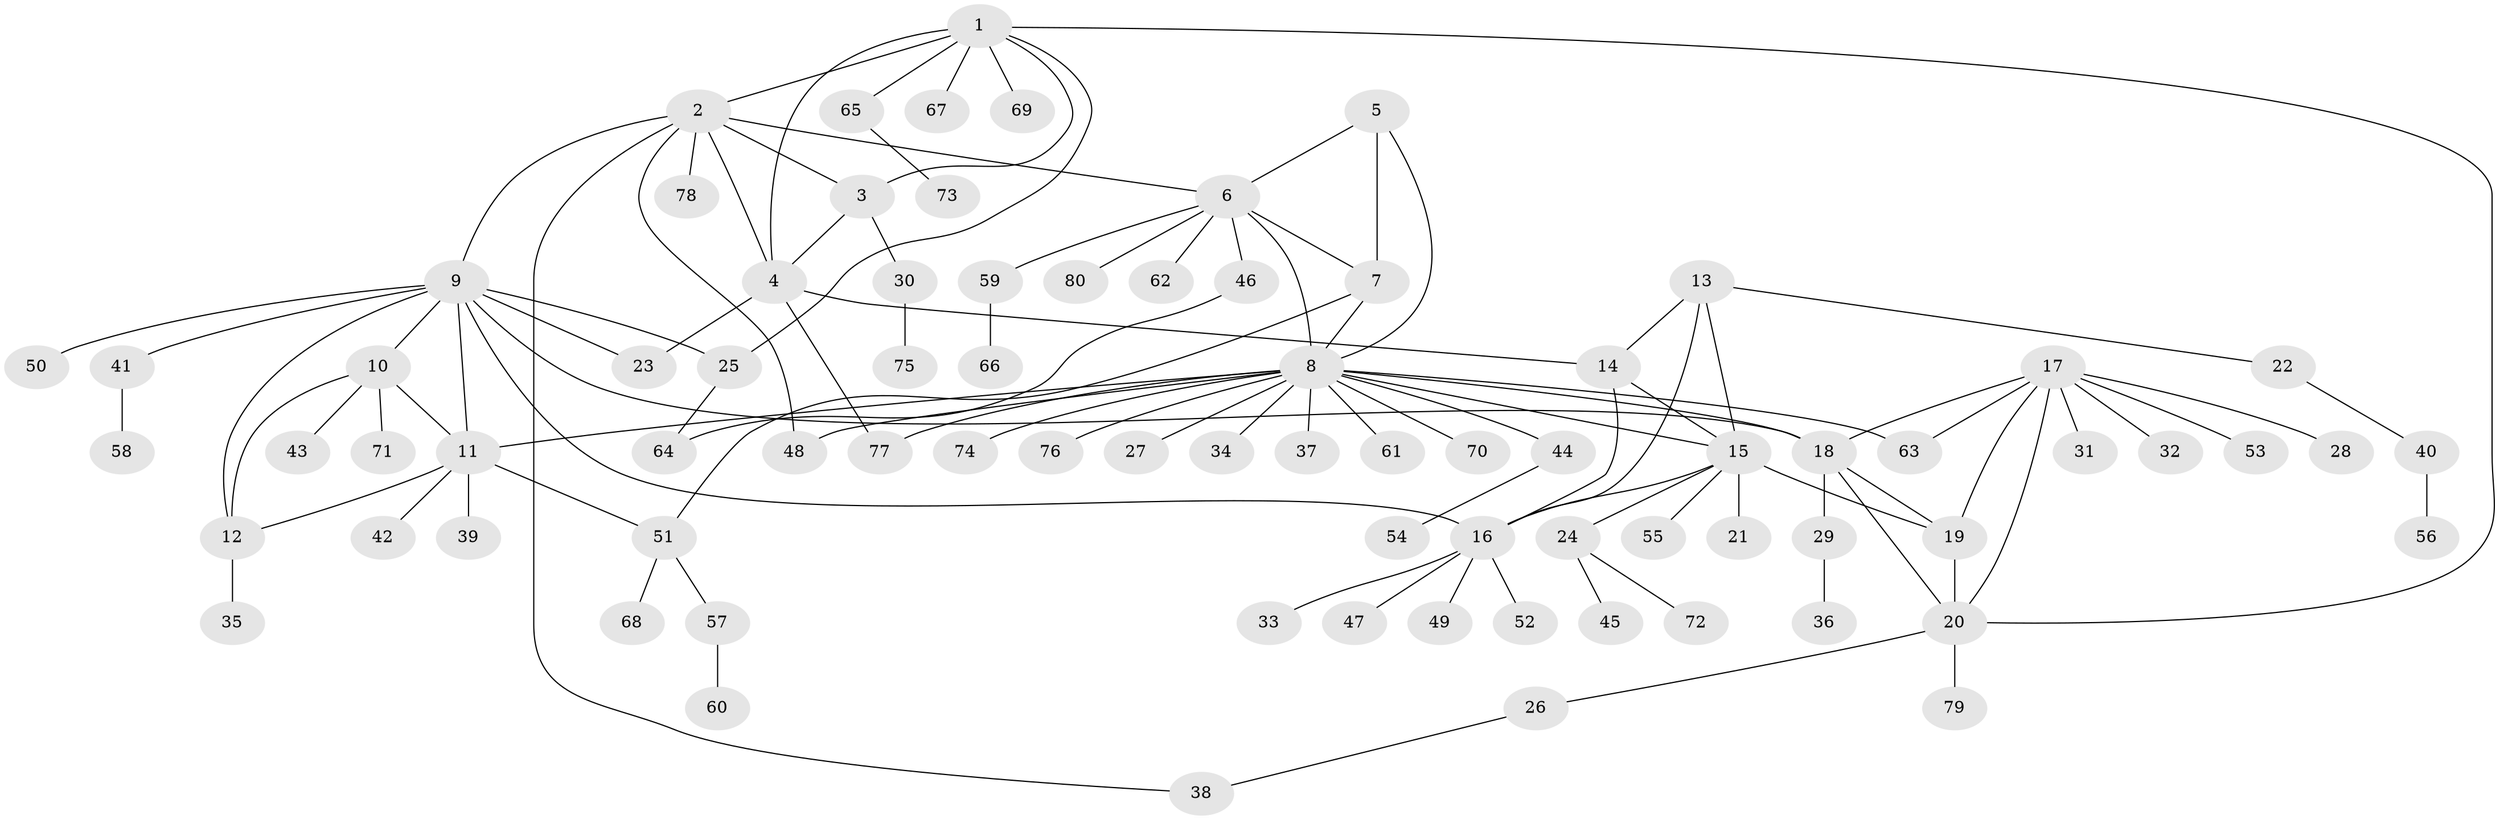 // Generated by graph-tools (version 1.1) at 2025/37/03/09/25 02:37:36]
// undirected, 80 vertices, 108 edges
graph export_dot {
graph [start="1"]
  node [color=gray90,style=filled];
  1;
  2;
  3;
  4;
  5;
  6;
  7;
  8;
  9;
  10;
  11;
  12;
  13;
  14;
  15;
  16;
  17;
  18;
  19;
  20;
  21;
  22;
  23;
  24;
  25;
  26;
  27;
  28;
  29;
  30;
  31;
  32;
  33;
  34;
  35;
  36;
  37;
  38;
  39;
  40;
  41;
  42;
  43;
  44;
  45;
  46;
  47;
  48;
  49;
  50;
  51;
  52;
  53;
  54;
  55;
  56;
  57;
  58;
  59;
  60;
  61;
  62;
  63;
  64;
  65;
  66;
  67;
  68;
  69;
  70;
  71;
  72;
  73;
  74;
  75;
  76;
  77;
  78;
  79;
  80;
  1 -- 2;
  1 -- 3;
  1 -- 4;
  1 -- 20;
  1 -- 25;
  1 -- 65;
  1 -- 67;
  1 -- 69;
  2 -- 3;
  2 -- 4;
  2 -- 6;
  2 -- 9;
  2 -- 38;
  2 -- 48;
  2 -- 78;
  3 -- 4;
  3 -- 30;
  4 -- 14;
  4 -- 23;
  4 -- 77;
  5 -- 6;
  5 -- 7;
  5 -- 8;
  6 -- 7;
  6 -- 8;
  6 -- 46;
  6 -- 59;
  6 -- 62;
  6 -- 80;
  7 -- 8;
  7 -- 51;
  8 -- 11;
  8 -- 15;
  8 -- 18;
  8 -- 27;
  8 -- 34;
  8 -- 37;
  8 -- 44;
  8 -- 48;
  8 -- 61;
  8 -- 63;
  8 -- 70;
  8 -- 74;
  8 -- 76;
  8 -- 77;
  9 -- 10;
  9 -- 11;
  9 -- 12;
  9 -- 16;
  9 -- 18;
  9 -- 23;
  9 -- 25;
  9 -- 41;
  9 -- 50;
  10 -- 11;
  10 -- 12;
  10 -- 43;
  10 -- 71;
  11 -- 12;
  11 -- 39;
  11 -- 42;
  11 -- 51;
  12 -- 35;
  13 -- 14;
  13 -- 15;
  13 -- 16;
  13 -- 22;
  14 -- 15;
  14 -- 16;
  15 -- 16;
  15 -- 19;
  15 -- 21;
  15 -- 24;
  15 -- 55;
  16 -- 33;
  16 -- 47;
  16 -- 49;
  16 -- 52;
  17 -- 18;
  17 -- 19;
  17 -- 20;
  17 -- 28;
  17 -- 31;
  17 -- 32;
  17 -- 53;
  17 -- 63;
  18 -- 19;
  18 -- 20;
  18 -- 29;
  19 -- 20;
  20 -- 26;
  20 -- 79;
  22 -- 40;
  24 -- 45;
  24 -- 72;
  25 -- 64;
  26 -- 38;
  29 -- 36;
  30 -- 75;
  40 -- 56;
  41 -- 58;
  44 -- 54;
  46 -- 64;
  51 -- 57;
  51 -- 68;
  57 -- 60;
  59 -- 66;
  65 -- 73;
}
